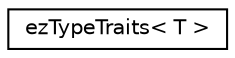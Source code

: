 digraph "Graphical Class Hierarchy"
{
 // LATEX_PDF_SIZE
  edge [fontname="Helvetica",fontsize="10",labelfontname="Helvetica",labelfontsize="10"];
  node [fontname="Helvetica",fontsize="10",shape=record];
  rankdir="LR";
  Node0 [label="ezTypeTraits\< T \>",height=0.2,width=0.4,color="black", fillcolor="white", style="filled",URL="$d1/d32/structez_type_traits.htm",tooltip=" "];
}
